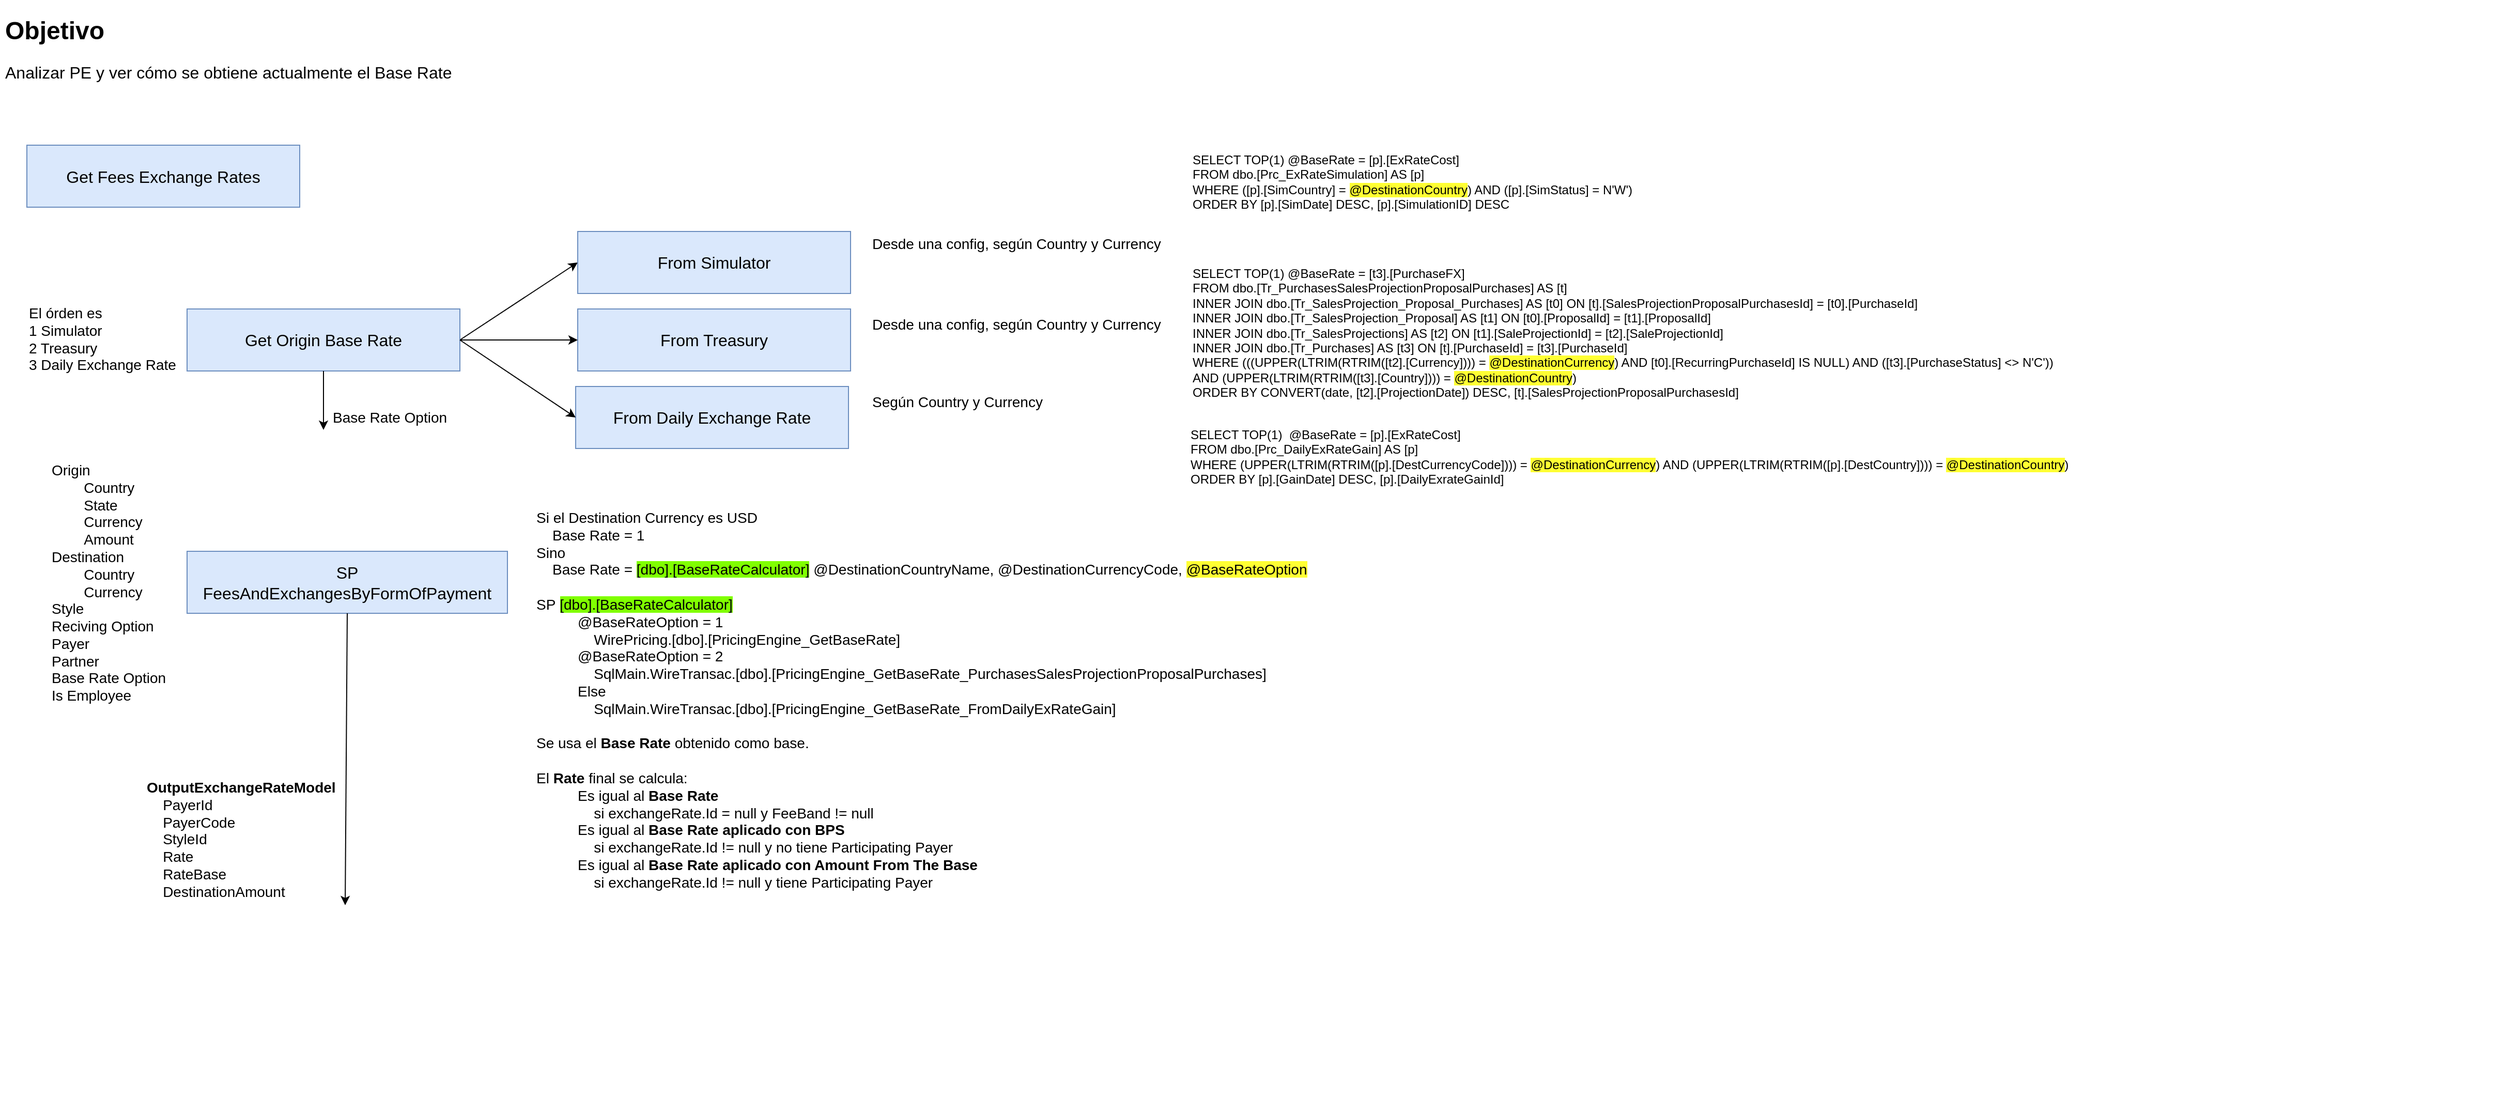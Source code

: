 <mxfile version="21.6.8" type="github" pages="2">
  <diagram name="Página-1" id="OCQVt_zFbdHCXUs0rtO8">
    <mxGraphModel dx="2074" dy="1184" grid="0" gridSize="10" guides="1" tooltips="1" connect="1" arrows="1" fold="1" page="0" pageScale="1" pageWidth="827" pageHeight="1169" math="0" shadow="0">
      <root>
        <mxCell id="0" />
        <mxCell id="1" parent="0" />
        <mxCell id="3WI0bjOclUP90dEZoIG7-1" value="Get Fees Exchange Rates" style="rounded=0;whiteSpace=wrap;html=1;fontSize=16;fillColor=#dae8fc;strokeColor=#6c8ebf;" parent="1" vertex="1">
          <mxGeometry x="-201" y="33.5" width="264" height="60" as="geometry" />
        </mxCell>
        <mxCell id="3WI0bjOclUP90dEZoIG7-7" value="" style="rounded=0;orthogonalLoop=1;jettySize=auto;html=1;entryX=0;entryY=0.5;entryDx=0;entryDy=0;exitX=1;exitY=0.5;exitDx=0;exitDy=0;" parent="1" source="3WI0bjOclUP90dEZoIG7-2" target="3WI0bjOclUP90dEZoIG7-4" edge="1">
          <mxGeometry relative="1" as="geometry" />
        </mxCell>
        <mxCell id="3WI0bjOclUP90dEZoIG7-2" value="Get Origin Base Rate" style="rounded=0;whiteSpace=wrap;html=1;fontSize=16;fillColor=#dae8fc;strokeColor=#6c8ebf;" parent="1" vertex="1">
          <mxGeometry x="-46" y="192" width="264" height="60" as="geometry" />
        </mxCell>
        <mxCell id="3WI0bjOclUP90dEZoIG7-3" value="From Treasury" style="rounded=0;whiteSpace=wrap;html=1;fontSize=16;fillColor=#dae8fc;strokeColor=#6c8ebf;" parent="1" vertex="1">
          <mxGeometry x="332" y="192" width="264" height="60" as="geometry" />
        </mxCell>
        <mxCell id="3WI0bjOclUP90dEZoIG7-4" value="From Simulator" style="rounded=0;whiteSpace=wrap;html=1;fontSize=16;fillColor=#dae8fc;strokeColor=#6c8ebf;" parent="1" vertex="1">
          <mxGeometry x="332" y="117" width="264" height="60" as="geometry" />
        </mxCell>
        <mxCell id="3WI0bjOclUP90dEZoIG7-5" value="From Daily Exchange Rate" style="rounded=0;whiteSpace=wrap;html=1;fontSize=16;fillColor=#dae8fc;strokeColor=#6c8ebf;" parent="1" vertex="1">
          <mxGeometry x="330" y="267" width="264" height="60" as="geometry" />
        </mxCell>
        <mxCell id="3WI0bjOclUP90dEZoIG7-6" value="" style="endArrow=classic;html=1;rounded=0;entryX=0;entryY=0.5;entryDx=0;entryDy=0;exitX=1;exitY=0.5;exitDx=0;exitDy=0;" parent="1" source="3WI0bjOclUP90dEZoIG7-2" target="3WI0bjOclUP90dEZoIG7-3" edge="1">
          <mxGeometry width="50" height="50" relative="1" as="geometry">
            <mxPoint x="267" y="411" as="sourcePoint" />
            <mxPoint x="317" y="361" as="targetPoint" />
          </mxGeometry>
        </mxCell>
        <mxCell id="3WI0bjOclUP90dEZoIG7-8" value="" style="endArrow=classic;html=1;rounded=0;entryX=0;entryY=0.5;entryDx=0;entryDy=0;exitX=1;exitY=0.5;exitDx=0;exitDy=0;" parent="1" source="3WI0bjOclUP90dEZoIG7-2" target="3WI0bjOclUP90dEZoIG7-5" edge="1">
          <mxGeometry width="50" height="50" relative="1" as="geometry">
            <mxPoint x="267" y="411" as="sourcePoint" />
            <mxPoint x="317" y="361" as="targetPoint" />
          </mxGeometry>
        </mxCell>
        <mxCell id="3WI0bjOclUP90dEZoIG7-9" value="SP&lt;br&gt;FeesAndExchangesByFormOfPayment" style="rounded=0;whiteSpace=wrap;html=1;fontSize=16;fillColor=#dae8fc;strokeColor=#6c8ebf;" parent="1" vertex="1">
          <mxGeometry x="-46" y="426.5" width="310" height="60" as="geometry" />
        </mxCell>
        <mxCell id="3WI0bjOclUP90dEZoIG7-10" value="El órden es&amp;nbsp;&lt;br style=&quot;font-size: 14px;&quot;&gt;1 Simulator&lt;br style=&quot;font-size: 14px;&quot;&gt;2 Treasury&lt;br style=&quot;font-size: 14px;&quot;&gt;3 Daily Exchange Rate" style="text;html=1;strokeColor=none;fillColor=none;align=left;verticalAlign=middle;whiteSpace=wrap;rounded=0;fontSize=14;" parent="1" vertex="1">
          <mxGeometry x="-201" y="174" width="155" height="93" as="geometry" />
        </mxCell>
        <mxCell id="3WI0bjOclUP90dEZoIG7-11" value="Origin&lt;br&gt;&lt;span style=&quot;white-space: pre;&quot;&gt;&#x9;&lt;/span&gt;Country&lt;br&gt;&lt;span style=&quot;white-space: pre;&quot;&gt;&#x9;&lt;/span&gt;State&lt;br&gt;&lt;span style=&quot;white-space: pre;&quot;&gt;&#x9;&lt;/span&gt;Currency&lt;br&gt;&lt;span style=&quot;white-space: pre;&quot;&gt;&#x9;&lt;/span&gt;Amount&lt;br&gt;Destination&lt;br&gt;&lt;span style=&quot;white-space: pre;&quot;&gt;&#x9;&lt;/span&gt;Country&lt;br&gt;&lt;span style=&quot;white-space: pre;&quot;&gt;&#x9;&lt;/span&gt;Currency&lt;br&gt;Style&lt;br&gt;Reciving Option&lt;br&gt;Payer&lt;br&gt;Partner&lt;br&gt;Base Rate Option&lt;br&gt;Is Employee" style="text;html=1;strokeColor=none;fillColor=none;align=left;verticalAlign=middle;whiteSpace=wrap;rounded=0;fontSize=14;" parent="1" vertex="1">
          <mxGeometry x="-179" y="323" width="125" height="267" as="geometry" />
        </mxCell>
        <mxCell id="3WI0bjOclUP90dEZoIG7-12" value="Desde una config, según Country y Currency" style="text;html=1;strokeColor=none;fillColor=none;align=left;verticalAlign=middle;whiteSpace=wrap;rounded=0;fontSize=14;" parent="1" vertex="1">
          <mxGeometry x="615" y="113.5" width="368" height="30" as="geometry" />
        </mxCell>
        <mxCell id="3WI0bjOclUP90dEZoIG7-13" value="Desde una config, según Country y Currency" style="text;html=1;strokeColor=none;fillColor=none;align=left;verticalAlign=middle;whiteSpace=wrap;rounded=0;fontSize=14;" parent="1" vertex="1">
          <mxGeometry x="615" y="192" width="317" height="30" as="geometry" />
        </mxCell>
        <mxCell id="3WI0bjOclUP90dEZoIG7-14" value="" style="endArrow=classic;html=1;rounded=0;exitX=0.5;exitY=1;exitDx=0;exitDy=0;" parent="1" source="3WI0bjOclUP90dEZoIG7-2" edge="1">
          <mxGeometry width="50" height="50" relative="1" as="geometry">
            <mxPoint x="407" y="411" as="sourcePoint" />
            <mxPoint x="86" y="309" as="targetPoint" />
          </mxGeometry>
        </mxCell>
        <mxCell id="3WI0bjOclUP90dEZoIG7-15" value="Base Rate Option" style="text;html=1;strokeColor=none;fillColor=none;align=left;verticalAlign=middle;whiteSpace=wrap;rounded=0;fontSize=14;" parent="1" vertex="1">
          <mxGeometry x="93" y="282" width="124" height="30" as="geometry" />
        </mxCell>
        <mxCell id="3WI0bjOclUP90dEZoIG7-16" value="Si el Destination Currency es USD&lt;br&gt;&amp;nbsp;&amp;nbsp;&amp;nbsp;&amp;nbsp;Base Rate = 1&lt;br&gt;Sino&lt;br&gt;&amp;nbsp;&amp;nbsp;&amp;nbsp;&amp;nbsp;Base Rate = &lt;span style=&quot;background-color: rgb(128, 255, 0);&quot;&gt;[dbo].[BaseRateCalculator]&lt;/span&gt; @DestinationCountryName, @DestinationCurrencyCode, &lt;span style=&quot;background-color: rgb(255, 255, 51);&quot;&gt;@BaseRateOption&lt;/span&gt;&lt;br&gt;&amp;nbsp; &amp;nbsp;&lt;br&gt;SP&amp;nbsp;&lt;span style=&quot;background-color: rgb(128, 255, 0);&quot;&gt;[dbo].[BaseRateCalculator]&lt;/span&gt;&lt;br&gt;&lt;blockquote style=&quot;margin: 0 0 0 40px; border: none; padding: 0px;&quot;&gt;&lt;span style=&quot;&quot;&gt;@BaseRateOption = 1&lt;br&gt;&lt;/span&gt;&lt;span style=&quot;&quot;&gt;&lt;span style=&quot;&quot;&gt;&lt;span style=&quot;&quot;&gt;&amp;nbsp;&amp;nbsp;&amp;nbsp;&amp;nbsp;&lt;/span&gt;&lt;/span&gt;WirePricing.[dbo].[PricingEngine_GetBaseRate]&lt;br&gt;&lt;/span&gt;&lt;span style=&quot;&quot;&gt;@BaseRateOption = 2&lt;br&gt;&lt;/span&gt;&lt;span style=&quot;&quot;&gt;&lt;span style=&quot;&quot;&gt;&lt;span style=&quot;&quot;&gt;&amp;nbsp;&amp;nbsp;&amp;nbsp;&amp;nbsp;&lt;/span&gt;&lt;/span&gt;SqlMain.WireTransac.[dbo].[PricingEngine_GetBaseRate_PurchasesSalesProjectionProposalPurchases]&lt;br&gt;&lt;/span&gt;&lt;span style=&quot;&quot;&gt;&lt;span style=&quot;&quot;&gt;Else&lt;br&gt;&lt;/span&gt;&lt;/span&gt;&lt;span style=&quot;&quot;&gt;&lt;span style=&quot;&quot;&gt;&lt;span style=&quot;&quot;&gt;&lt;span style=&quot;&quot;&gt;&lt;span style=&quot;&quot;&gt;&amp;nbsp;&amp;nbsp;&amp;nbsp;&amp;nbsp;&lt;/span&gt;&lt;/span&gt;SqlMain.WireTransac.[dbo].[PricingEngine_GetBaseRate_FromDailyExRateGain]&amp;nbsp;&amp;nbsp;&amp;nbsp;&amp;nbsp;&lt;/span&gt;&lt;/span&gt;&lt;/span&gt;&lt;/blockquote&gt;&lt;br&gt;Se usa el &lt;b&gt;Base Rate&lt;/b&gt; obtenido como base.&lt;br&gt;&lt;br&gt;El &lt;b&gt;Rate &lt;/b&gt;final se calcula:&lt;br&gt;&lt;blockquote style=&quot;margin: 0 0 0 40px; border: none; padding: 0px;&quot;&gt;Es igual al &lt;b&gt;Base Rate&lt;br&gt; &lt;/b&gt;&lt;span style=&quot;&quot;&gt;&lt;span style=&quot;white-space: pre;&quot;&gt;&amp;nbsp;&amp;nbsp;&amp;nbsp;&amp;nbsp;&lt;/span&gt;&lt;/span&gt;si exchangeRate.Id = null y FeeBand != null&lt;br&gt;Es igual al &lt;b&gt;Base Rate aplicado con BPS&lt;br&gt; &lt;/b&gt;&lt;span style=&quot;&quot;&gt;&lt;span style=&quot;white-space: pre;&quot;&gt;&amp;nbsp;&amp;nbsp;&amp;nbsp;&amp;nbsp;&lt;/span&gt;&lt;/span&gt;si exchangeRate.Id != null y no tiene Participating Payer&amp;nbsp;&lt;br&gt;Es igual al &lt;b&gt;Base Rate aplicado con Amount From The Base&lt;br&gt;&lt;/b&gt;&lt;span style=&quot;&quot;&gt;&lt;span style=&quot;white-space: pre;&quot;&gt;&amp;nbsp;&amp;nbsp;&amp;nbsp;&amp;nbsp;&lt;/span&gt;&lt;/span&gt;si exchangeRate.Id != null y tiene Participating Payer&lt;/blockquote&gt;&lt;br&gt;&lt;br&gt;" style="text;html=1;strokeColor=none;fillColor=none;align=left;verticalAlign=top;whiteSpace=wrap;rounded=0;fontSize=14;horizontal=1;" parent="1" vertex="1">
          <mxGeometry x="290" y="379" width="849" height="592" as="geometry" />
        </mxCell>
        <mxCell id="3WI0bjOclUP90dEZoIG7-17" value="&lt;b&gt;OutputExchangeRateModel&lt;/b&gt;&lt;br style=&quot;font-size: 14px;&quot;&gt;&lt;span style=&quot;font-size: 14px;&quot;&gt;&lt;span style=&quot;font-size: 14px;&quot;&gt;&amp;nbsp;&amp;nbsp;&amp;nbsp;&amp;nbsp;&lt;/span&gt;&lt;/span&gt;PayerId&lt;br style=&quot;font-size: 14px;&quot;&gt;&lt;span style=&quot;font-size: 14px;&quot;&gt;&lt;span style=&quot;font-size: 14px;&quot;&gt;&amp;nbsp;&amp;nbsp;&amp;nbsp;&amp;nbsp;&lt;/span&gt;&lt;/span&gt;PayerCode&lt;br style=&quot;font-size: 14px;&quot;&gt;&lt;span style=&quot;font-size: 14px;&quot;&gt;&lt;span style=&quot;font-size: 14px;&quot;&gt;&amp;nbsp;&amp;nbsp;&amp;nbsp;&amp;nbsp;&lt;/span&gt;&lt;/span&gt;StyleId&lt;br style=&quot;font-size: 14px;&quot;&gt;&lt;span style=&quot;font-size: 14px;&quot;&gt;&lt;span style=&quot;font-size: 14px;&quot;&gt;&amp;nbsp;&amp;nbsp;&amp;nbsp;&amp;nbsp;&lt;/span&gt;&lt;/span&gt;Rate&lt;br style=&quot;font-size: 14px;&quot;&gt;&lt;span style=&quot;font-size: 14px;&quot;&gt;&lt;span style=&quot;white-space: pre; font-size: 14px;&quot;&gt;&amp;nbsp;&amp;nbsp;&amp;nbsp;&amp;nbsp;&lt;/span&gt;&lt;/span&gt;RateBase&lt;br style=&quot;font-size: 14px;&quot;&gt;&lt;span style=&quot;font-size: 14px;&quot;&gt;&lt;span style=&quot;white-space: pre; font-size: 14px;&quot;&gt;&amp;nbsp;&amp;nbsp;&amp;nbsp;&amp;nbsp;&lt;/span&gt;&lt;/span&gt;DestinationAmount" style="text;html=1;strokeColor=none;fillColor=none;align=left;verticalAlign=top;whiteSpace=wrap;rounded=0;horizontal=1;fontSize=14;" parent="1" vertex="1">
          <mxGeometry x="-87" y="640" width="218" height="155" as="geometry" />
        </mxCell>
        <mxCell id="3WI0bjOclUP90dEZoIG7-18" value="" style="endArrow=classic;html=1;rounded=0;exitX=0.5;exitY=1;exitDx=0;exitDy=0;" parent="1" source="3WI0bjOclUP90dEZoIG7-9" edge="1">
          <mxGeometry width="50" height="50" relative="1" as="geometry">
            <mxPoint x="97" y="492" as="sourcePoint" />
            <mxPoint x="107" y="769" as="targetPoint" />
          </mxGeometry>
        </mxCell>
        <mxCell id="3WI0bjOclUP90dEZoIG7-19" value="&lt;h1&gt;Objetivo&lt;/h1&gt;&lt;p&gt;&lt;font style=&quot;font-size: 16px;&quot;&gt;Analizar PE y ver cómo se obtiene actualmente el Base Rate&lt;/font&gt;&lt;/p&gt;" style="text;html=1;strokeColor=none;fillColor=none;spacing=5;spacingTop=-20;whiteSpace=wrap;overflow=hidden;rounded=0;" parent="1" vertex="1">
          <mxGeometry x="-227" y="-97" width="963" height="79" as="geometry" />
        </mxCell>
        <mxCell id="DYW4CAa3zaAFY--6UjeH-1" value="Según Country y Currency" style="text;html=1;strokeColor=none;fillColor=none;align=left;verticalAlign=middle;whiteSpace=wrap;rounded=0;fontSize=14;" vertex="1" parent="1">
          <mxGeometry x="615" y="267" width="317" height="30" as="geometry" />
        </mxCell>
        <mxCell id="DYW4CAa3zaAFY--6UjeH-2" value="&lt;div&gt;SELECT TOP(1) @BaseRate = [p].[ExRateCost]&lt;/div&gt;&lt;div&gt;FROM dbo.[Prc_ExRateSimulation] AS [p]&lt;span style=&quot;&quot;&gt;&lt;/span&gt;&lt;/div&gt;&lt;div&gt;WHERE ([p].[SimCountry] = &lt;span style=&quot;background-color: rgb(255, 255, 51);&quot;&gt;@DestinationCountry&lt;/span&gt;) AND ([p].[SimStatus] = N&#39;W&#39;)&lt;/div&gt;&lt;div&gt;&lt;span style=&quot;&quot;&gt;ORDER BY [p].[SimDate] DESC, [p].[SimulationID] DESC&lt;/span&gt;&lt;/div&gt;" style="text;html=1;strokeColor=none;fillColor=none;align=left;verticalAlign=top;whiteSpace=wrap;rounded=0;" vertex="1" parent="1">
          <mxGeometry x="925" y="33.5" width="580" height="83.5" as="geometry" />
        </mxCell>
        <mxCell id="DYW4CAa3zaAFY--6UjeH-3" value="&lt;div&gt;SELECT TOP(1) @BaseRate = [t3].[PurchaseFX]&lt;/div&gt;&lt;div&gt;FROM dbo.[Tr_PurchasesSalesProjectionProposalPurchases] AS [t]&lt;span style=&quot;&quot;&gt;&lt;/span&gt;&lt;/div&gt;&lt;div&gt;&lt;span style=&quot;&quot;&gt;INNER JOIN dbo.[Tr_SalesProjection_Proposal_Purchases] AS [t0] ON [t].[SalesProjectionProposalPurchasesId] = [t0].[PurchaseId]&lt;/span&gt;&lt;/div&gt;&lt;div&gt;&lt;span style=&quot;&quot;&gt;INNER JOIN dbo.[Tr_SalesProjection_Proposal] AS [t1] ON [t0].[ProposalId] = [t1].[ProposalId]&lt;/span&gt;&lt;/div&gt;&lt;div&gt;&lt;span style=&quot;&quot;&gt;INNER JOIN dbo.[Tr_SalesProjections] AS [t2] ON [t1].[SaleProjectionId] = [t2].[SaleProjectionId]&lt;/span&gt;&lt;/div&gt;&lt;div&gt;&lt;span style=&quot;&quot;&gt;INNER JOIN dbo.[Tr_Purchases] AS [t3] ON [t].[PurchaseId] = [t3].[PurchaseId]&lt;/span&gt;&lt;/div&gt;&lt;div&gt;WHERE (((UPPER(LTRIM(RTRIM([t2].[Currency]))) = &lt;span style=&quot;background-color: rgb(255, 255, 51);&quot;&gt;@DestinationCurrency&lt;/span&gt;) AND [t0].[RecurringPurchaseId] IS NULL) AND ([t3].[PurchaseStatus] &amp;lt;&amp;gt; N&#39;C&#39;))&amp;nbsp;&lt;/div&gt;&lt;div&gt;AND (UPPER(LTRIM(RTRIM([t3].[Country]))) = &lt;span style=&quot;background-color: rgb(255, 255, 51);&quot;&gt;@DestinationCountry&lt;/span&gt;)&lt;/div&gt;&lt;div&gt;&lt;span style=&quot;&quot;&gt;ORDER BY CONVERT(date, [t2].[ProjectionDate]) DESC, [t].[SalesProjectionProposalPurchasesId]&lt;/span&gt;&lt;/div&gt;" style="text;html=1;strokeColor=none;fillColor=none;align=left;verticalAlign=top;whiteSpace=wrap;rounded=0;" vertex="1" parent="1">
          <mxGeometry x="925" y="143.5" width="1266" height="143" as="geometry" />
        </mxCell>
        <mxCell id="DYW4CAa3zaAFY--6UjeH-4" value="&lt;div&gt;SELECT TOP(1)&amp;nbsp; @BaseRate = [p].[ExRateCost]&lt;/div&gt;&lt;div&gt;FROM dbo.[Prc_DailyExRateGain] AS [p]&lt;span style=&quot;&quot;&gt;&lt;/span&gt;&lt;/div&gt;&lt;div&gt;WHERE (UPPER(LTRIM(RTRIM([p].[DestCurrencyCode]))) = &lt;span style=&quot;background-color: rgb(255, 255, 51);&quot;&gt;@DestinationCurrency&lt;/span&gt;) AND (UPPER(LTRIM(RTRIM([p].[DestCountry]))) = &lt;span style=&quot;background-color: rgb(255, 255, 51);&quot;&gt;@DestinationCountry&lt;/span&gt;)&lt;/div&gt;&lt;div&gt;&lt;span style=&quot;&quot;&gt;ORDER BY [p].[GainDate] DESC, [p].[DailyExrateGainId]&lt;/span&gt;&lt;/div&gt;" style="text;html=1;strokeColor=none;fillColor=none;align=left;verticalAlign=top;whiteSpace=wrap;rounded=0;" vertex="1" parent="1">
          <mxGeometry x="923" y="300" width="1266" height="82" as="geometry" />
        </mxCell>
      </root>
    </mxGraphModel>
  </diagram>
  <diagram id="I3klw0tIuXF-IG3VvV1k" name="Página-2">
    <mxGraphModel dx="2874" dy="1184" grid="0" gridSize="10" guides="1" tooltips="1" connect="1" arrows="1" fold="1" page="0" pageScale="1" pageWidth="827" pageHeight="1169" math="0" shadow="0">
      <root>
        <mxCell id="0" />
        <mxCell id="1" parent="0" />
        <mxCell id="RFXM7rYlNF7DJsxFUGoo-1" value="Payers API&lt;br&gt;GET /api/banks" style="rounded=0;whiteSpace=wrap;html=1;fontSize=16;fillColor=#dae8fc;strokeColor=#6c8ebf;" vertex="1" parent="1">
          <mxGeometry x="-440" y="142" width="264" height="60" as="geometry" />
        </mxCell>
        <mxCell id="2DPNLBjlpTul-_Ri6KPm-1" value="Wiresearch&lt;br&gt;View&amp;nbsp;ViewPayersForBankDeposit" style="rounded=0;whiteSpace=wrap;html=1;fontSize=16;fillColor=#dae8fc;strokeColor=#6c8ebf;" vertex="1" parent="1">
          <mxGeometry x="-133" y="231" width="264" height="60" as="geometry" />
        </mxCell>
        <mxCell id="2DPNLBjlpTul-_Ri6KPm-3" value="" style="endArrow=classic;html=1;rounded=0;exitX=0;exitY=0.75;exitDx=0;exitDy=0;entryX=1;entryY=0.5;entryDx=0;entryDy=0;" edge="1" parent="1" source="2DPNLBjlpTul-_Ri6KPm-1" target="2DPNLBjlpTul-_Ri6KPm-5">
          <mxGeometry width="50" height="50" relative="1" as="geometry">
            <mxPoint x="157" y="428" as="sourcePoint" />
            <mxPoint x="-370" y="348" as="targetPoint" />
          </mxGeometry>
        </mxCell>
        <mxCell id="2DPNLBjlpTul-_Ri6KPm-4" value="listado" style="edgeLabel;html=1;align=center;verticalAlign=middle;resizable=0;points=[];fontSize=13;" vertex="1" connectable="0" parent="2DPNLBjlpTul-_Ri6KPm-3">
          <mxGeometry x="0.432" y="-1" relative="1" as="geometry">
            <mxPoint x="-7" y="-20" as="offset" />
          </mxGeometry>
        </mxCell>
        <mxCell id="2DPNLBjlpTul-_Ri6KPm-5" value="Payer Bank" style="rounded=0;whiteSpace=wrap;html=1;verticalAlign=middle;align=center;fontSize=13;" vertex="1" parent="1">
          <mxGeometry x="-318" y="291" width="125" height="30" as="geometry" />
        </mxCell>
        <mxCell id="2DPNLBjlpTul-_Ri6KPm-6" value="Pricing Engine API&lt;br&gt;GET&lt;br&gt;PricingEngine/GetExchangeRates" style="rounded=0;whiteSpace=wrap;html=1;fontSize=16;fillColor=#dae8fc;strokeColor=#6c8ebf;" vertex="1" parent="1">
          <mxGeometry x="-133" y="378" width="264" height="60" as="geometry" />
        </mxCell>
        <mxCell id="2DPNLBjlpTul-_Ri6KPm-7" value="Pricing Engine API&lt;br style=&quot;font-size: 13px;&quot;&gt;GET&lt;br style=&quot;font-size: 13px;&quot;&gt;PricingEngine/GetExchangeRates ByPayers" style="rounded=0;whiteSpace=wrap;html=1;fontSize=13;fillColor=#dae8fc;strokeColor=#6c8ebf;" vertex="1" parent="1">
          <mxGeometry x="-133" y="500" width="264" height="60" as="geometry" />
        </mxCell>
        <mxCell id="2DPNLBjlpTul-_Ri6KPm-8" value="Solo obtiene los payers que son PP" style="text;html=1;strokeColor=none;fillColor=none;align=center;verticalAlign=middle;whiteSpace=wrap;rounded=0;fontSize=13;" vertex="1" parent="1">
          <mxGeometry x="141" y="515" width="139" height="30" as="geometry" />
        </mxCell>
        <mxCell id="2DPNLBjlpTul-_Ri6KPm-9" value="" style="endArrow=classic;html=1;rounded=0;exitX=0;exitY=0.75;exitDx=0;exitDy=0;" edge="1" parent="1" source="2DPNLBjlpTul-_Ri6KPm-6">
          <mxGeometry width="50" height="50" relative="1" as="geometry">
            <mxPoint x="37" y="528" as="sourcePoint" />
            <mxPoint x="-249" y="423" as="targetPoint" />
          </mxGeometry>
        </mxCell>
        <mxCell id="2DPNLBjlpTul-_Ri6KPm-10" value="Ej: 12.92" style="edgeLabel;html=1;align=center;verticalAlign=middle;resizable=0;points=[];fontSize=13;" vertex="1" connectable="0" parent="2DPNLBjlpTul-_Ri6KPm-9">
          <mxGeometry x="0.31" y="-1" relative="1" as="geometry">
            <mxPoint x="-16" y="-18" as="offset" />
          </mxGeometry>
        </mxCell>
        <mxCell id="2DPNLBjlpTul-_Ri6KPm-12" value="Payer Bank&lt;br&gt;Rate" style="rounded=0;whiteSpace=wrap;html=1;verticalAlign=top;align=center;fontSize=13;" vertex="1" parent="1">
          <mxGeometry x="-318" y="555" width="125" height="40" as="geometry" />
        </mxCell>
        <mxCell id="2DPNLBjlpTul-_Ri6KPm-13" value="" style="endArrow=classic;html=1;rounded=0;exitX=0;exitY=0.75;exitDx=0;exitDy=0;entryX=1;entryY=0.5;entryDx=0;entryDy=0;" edge="1" parent="1" source="2DPNLBjlpTul-_Ri6KPm-7" target="2DPNLBjlpTul-_Ri6KPm-12">
          <mxGeometry width="50" height="50" relative="1" as="geometry">
            <mxPoint x="-123" y="286" as="sourcePoint" />
            <mxPoint x="-183" y="317" as="targetPoint" />
          </mxGeometry>
        </mxCell>
        <mxCell id="2DPNLBjlpTul-_Ri6KPm-14" value="listado" style="edgeLabel;html=1;align=center;verticalAlign=middle;resizable=0;points=[];fontSize=13;" vertex="1" connectable="0" parent="2DPNLBjlpTul-_Ri6KPm-13">
          <mxGeometry x="0.432" y="-1" relative="1" as="geometry">
            <mxPoint x="-6" y="-26" as="offset" />
          </mxGeometry>
        </mxCell>
        <mxCell id="2DPNLBjlpTul-_Ri6KPm-15" value="Aca se obtiene un rate general para todos los pagadores, cómo diferencio de un pagador no imx?" style="text;html=1;strokeColor=none;fillColor=none;align=left;verticalAlign=middle;whiteSpace=wrap;rounded=0;fontSize=13;labelBackgroundColor=#FFCCCC;" vertex="1" parent="1">
          <mxGeometry x="141" y="383" width="475" height="30" as="geometry" />
        </mxCell>
        <mxCell id="2DPNLBjlpTul-_Ri6KPm-17" value="Del listado de Payers que se obtiene, se itera y se verifica si es PP&lt;br&gt;Si es PP se aplica el rate obtenido en el listado de Get Rates By Payers&lt;br&gt;Si no es PP se aplica el rate obtenido en Get Fx Rate" style="text;html=1;strokeColor=none;fillColor=none;align=left;verticalAlign=top;whiteSpace=wrap;rounded=0;fontSize=13;" vertex="1" parent="1">
          <mxGeometry x="-408" y="652" width="553" height="30" as="geometry" />
        </mxCell>
        <mxCell id="2DPNLBjlpTul-_Ri6KPm-18" value="Capaz en este punto se puede ir a la tabla Prc_FxBase para verificar si existe un FxSource distinto a Imx para el destino.&lt;br&gt;Si existe entonces se podria aplicar el valor de FxBase.&lt;br&gt;Pero también hay que aplicar el proceso de BPS si el AllowBPS = true" style="text;html=1;strokeColor=none;fillColor=none;align=left;verticalAlign=top;whiteSpace=wrap;rounded=0;fontSize=13;labelBackgroundColor=#80FF00;" vertex="1" parent="1">
          <mxGeometry x="141" y="415" width="553" height="30" as="geometry" />
        </mxCell>
        <mxCell id="EVo8pNsg1WMPFgOCAEa_-4" value="" style="group" vertex="1" connectable="0" parent="1">
          <mxGeometry x="-870" y="-16" width="334" height="326" as="geometry" />
        </mxCell>
        <mxCell id="EVo8pNsg1WMPFgOCAEa_-5" value="WirePricing&lt;br&gt;Prc_FxBase" style="shape=cylinder3;whiteSpace=wrap;html=1;boundedLbl=1;backgroundOutline=1;size=15;fillColor=#d5e8d4;strokeColor=#82b366;" vertex="1" parent="EVo8pNsg1WMPFgOCAEa_-4">
          <mxGeometry x="42" y="158" width="97" height="122" as="geometry" />
        </mxCell>
        <mxCell id="EVo8pNsg1WMPFgOCAEa_-6" value="AllowBPS" style="ellipse;whiteSpace=wrap;html=1;" vertex="1" parent="EVo8pNsg1WMPFgOCAEa_-4">
          <mxGeometry y="52" width="73" height="53" as="geometry" />
        </mxCell>
        <mxCell id="EVo8pNsg1WMPFgOCAEa_-7" value="FxSource" style="ellipse;whiteSpace=wrap;html=1;" vertex="1" parent="EVo8pNsg1WMPFgOCAEa_-4">
          <mxGeometry x="97" y="52" width="73" height="53" as="geometry" />
        </mxCell>
        <mxCell id="EVo8pNsg1WMPFgOCAEa_-8" value="DestCountry" style="ellipse;whiteSpace=wrap;html=1;" vertex="1" parent="EVo8pNsg1WMPFgOCAEa_-4">
          <mxGeometry x="180" y="77" width="73" height="53" as="geometry" />
        </mxCell>
        <mxCell id="EVo8pNsg1WMPFgOCAEa_-9" value="AgPayerCode" style="ellipse;whiteSpace=wrap;html=1;" vertex="1" parent="EVo8pNsg1WMPFgOCAEa_-4">
          <mxGeometry x="249" y="204" width="85" height="54" as="geometry" />
        </mxCell>
        <mxCell id="EVo8pNsg1WMPFgOCAEa_-10" value="DestCurrency" style="ellipse;whiteSpace=wrap;html=1;" vertex="1" parent="EVo8pNsg1WMPFgOCAEa_-4">
          <mxGeometry x="222" y="137" width="84" height="55" as="geometry" />
        </mxCell>
        <mxCell id="EVo8pNsg1WMPFgOCAEa_-11" value="FxBase" style="ellipse;whiteSpace=wrap;html=1;" vertex="1" parent="EVo8pNsg1WMPFgOCAEa_-4">
          <mxGeometry x="251" y="273" width="73" height="53" as="geometry" />
        </mxCell>
        <mxCell id="EVo8pNsg1WMPFgOCAEa_-12" value="Imx" style="text;html=1;strokeColor=none;fillColor=none;align=center;verticalAlign=middle;whiteSpace=wrap;rounded=0;" vertex="1" parent="EVo8pNsg1WMPFgOCAEa_-4">
          <mxGeometry x="108" width="60" height="30" as="geometry" />
        </mxCell>
        <mxCell id="EVo8pNsg1WMPFgOCAEa_-13" value="Visa" style="text;html=1;strokeColor=none;fillColor=none;align=center;verticalAlign=middle;whiteSpace=wrap;rounded=0;" vertex="1" parent="EVo8pNsg1WMPFgOCAEa_-4">
          <mxGeometry x="159" y="13" width="60" height="30" as="geometry" />
        </mxCell>
        <mxCell id="EVo8pNsg1WMPFgOCAEa_-14" value="" style="endArrow=none;html=1;rounded=0;entryX=0.5;entryY=0;entryDx=0;entryDy=0;exitX=0.5;exitY=1;exitDx=0;exitDy=0;" edge="1" parent="EVo8pNsg1WMPFgOCAEa_-4" source="EVo8pNsg1WMPFgOCAEa_-12" target="EVo8pNsg1WMPFgOCAEa_-7">
          <mxGeometry width="50" height="50" relative="1" as="geometry">
            <mxPoint x="429" y="321" as="sourcePoint" />
            <mxPoint x="479" y="271" as="targetPoint" />
          </mxGeometry>
        </mxCell>
        <mxCell id="EVo8pNsg1WMPFgOCAEa_-15" value="" style="endArrow=none;html=1;rounded=0;exitX=0.5;exitY=0;exitDx=0;exitDy=0;entryX=0;entryY=0.75;entryDx=0;entryDy=0;" edge="1" parent="EVo8pNsg1WMPFgOCAEa_-4" source="EVo8pNsg1WMPFgOCAEa_-7" target="EVo8pNsg1WMPFgOCAEa_-13">
          <mxGeometry width="50" height="50" relative="1" as="geometry">
            <mxPoint x="429" y="321" as="sourcePoint" />
            <mxPoint x="479" y="271" as="targetPoint" />
          </mxGeometry>
        </mxCell>
        <mxCell id="EVo8pNsg1WMPFgOCAEa_-16" value="" style="endArrow=none;html=1;rounded=0;entryX=0.5;entryY=1;entryDx=0;entryDy=0;exitX=0.5;exitY=0;exitDx=0;exitDy=0;exitPerimeter=0;" edge="1" parent="EVo8pNsg1WMPFgOCAEa_-4" source="EVo8pNsg1WMPFgOCAEa_-5" target="EVo8pNsg1WMPFgOCAEa_-6">
          <mxGeometry width="50" height="50" relative="1" as="geometry">
            <mxPoint x="471" y="238" as="sourcePoint" />
            <mxPoint x="521" y="188" as="targetPoint" />
          </mxGeometry>
        </mxCell>
        <mxCell id="EVo8pNsg1WMPFgOCAEa_-17" value="" style="endArrow=none;html=1;rounded=0;exitX=0.5;exitY=0;exitDx=0;exitDy=0;exitPerimeter=0;entryX=0.5;entryY=1;entryDx=0;entryDy=0;" edge="1" parent="EVo8pNsg1WMPFgOCAEa_-4" source="EVo8pNsg1WMPFgOCAEa_-5" target="EVo8pNsg1WMPFgOCAEa_-7">
          <mxGeometry width="50" height="50" relative="1" as="geometry">
            <mxPoint x="471" y="238" as="sourcePoint" />
            <mxPoint x="521" y="188" as="targetPoint" />
          </mxGeometry>
        </mxCell>
        <mxCell id="EVo8pNsg1WMPFgOCAEa_-18" value="" style="endArrow=none;html=1;rounded=0;exitX=0.5;exitY=0;exitDx=0;exitDy=0;exitPerimeter=0;entryX=0;entryY=1;entryDx=0;entryDy=0;" edge="1" parent="EVo8pNsg1WMPFgOCAEa_-4" source="EVo8pNsg1WMPFgOCAEa_-5" target="EVo8pNsg1WMPFgOCAEa_-8">
          <mxGeometry width="50" height="50" relative="1" as="geometry">
            <mxPoint x="471" y="238" as="sourcePoint" />
            <mxPoint x="521" y="188" as="targetPoint" />
          </mxGeometry>
        </mxCell>
        <mxCell id="EVo8pNsg1WMPFgOCAEa_-19" value="" style="endArrow=none;html=1;rounded=0;exitX=1;exitY=0.5;exitDx=0;exitDy=0;exitPerimeter=0;entryX=0;entryY=0.5;entryDx=0;entryDy=0;" edge="1" parent="EVo8pNsg1WMPFgOCAEa_-4" source="EVo8pNsg1WMPFgOCAEa_-5" target="EVo8pNsg1WMPFgOCAEa_-10">
          <mxGeometry width="50" height="50" relative="1" as="geometry">
            <mxPoint x="471" y="238" as="sourcePoint" />
            <mxPoint x="521" y="188" as="targetPoint" />
          </mxGeometry>
        </mxCell>
        <mxCell id="EVo8pNsg1WMPFgOCAEa_-20" value="" style="endArrow=none;html=1;rounded=0;exitX=1;exitY=0.5;exitDx=0;exitDy=0;exitPerimeter=0;entryX=0;entryY=0.5;entryDx=0;entryDy=0;" edge="1" parent="EVo8pNsg1WMPFgOCAEa_-4" source="EVo8pNsg1WMPFgOCAEa_-5" target="EVo8pNsg1WMPFgOCAEa_-9">
          <mxGeometry width="50" height="50" relative="1" as="geometry">
            <mxPoint x="471" y="238" as="sourcePoint" />
            <mxPoint x="521" y="188" as="targetPoint" />
          </mxGeometry>
        </mxCell>
        <mxCell id="EVo8pNsg1WMPFgOCAEa_-21" value="" style="endArrow=none;html=1;rounded=0;exitX=1;exitY=0.5;exitDx=0;exitDy=0;exitPerimeter=0;" edge="1" parent="EVo8pNsg1WMPFgOCAEa_-4" source="EVo8pNsg1WMPFgOCAEa_-5" target="EVo8pNsg1WMPFgOCAEa_-11">
          <mxGeometry width="50" height="50" relative="1" as="geometry">
            <mxPoint x="471" y="238" as="sourcePoint" />
            <mxPoint x="521" y="188" as="targetPoint" />
          </mxGeometry>
        </mxCell>
        <mxCell id="EVo8pNsg1WMPFgOCAEa_-22" value="Proceso&lt;br&gt;Get Rate" style="rounded=0;whiteSpace=wrap;html=1;fontSize=16;fillColor=#dae8fc;strokeColor=#6c8ebf;" vertex="1" parent="1">
          <mxGeometry x="-812" y="392" width="264" height="60" as="geometry" />
        </mxCell>
        <mxCell id="EVo8pNsg1WMPFgOCAEa_-23" value="" style="endArrow=classic;html=1;rounded=0;exitX=0.5;exitY=0;exitDx=0;exitDy=0;entryX=0.5;entryY=1;entryDx=0;entryDy=0;entryPerimeter=0;" edge="1" parent="1" source="EVo8pNsg1WMPFgOCAEa_-22" target="EVo8pNsg1WMPFgOCAEa_-5">
          <mxGeometry width="50" height="50" relative="1" as="geometry">
            <mxPoint x="-987" y="354" as="sourcePoint" />
            <mxPoint x="-937" y="304" as="targetPoint" />
          </mxGeometry>
        </mxCell>
        <mxCell id="EVo8pNsg1WMPFgOCAEa_-24" value="Dest&lt;br&gt;&lt;span style=&quot;white-space: pre;&quot;&gt;&#x9;&lt;/span&gt;Country&lt;br&gt;&lt;span style=&quot;white-space: pre;&quot;&gt;&#x9;&lt;/span&gt;Currency" style="text;html=1;strokeColor=none;fillColor=none;align=left;verticalAlign=middle;whiteSpace=wrap;rounded=0;fontSize=14;" vertex="1" parent="1">
          <mxGeometry x="-938" y="365" width="110" height="58.5" as="geometry" />
        </mxCell>
        <mxCell id="EVo8pNsg1WMPFgOCAEa_-25" value="" style="endArrow=classic;html=1;rounded=0;exitX=1;exitY=0.5;exitDx=0;exitDy=0;" edge="1" parent="1" source="EVo8pNsg1WMPFgOCAEa_-22">
          <mxGeometry width="50" height="50" relative="1" as="geometry">
            <mxPoint x="-1016" y="346" as="sourcePoint" />
            <mxPoint x="-391" y="422" as="targetPoint" />
          </mxGeometry>
        </mxCell>
        <mxCell id="EVo8pNsg1WMPFgOCAEa_-26" value="FxSource = [ Imx | Visa ]&lt;br&gt;FxBase&lt;br&gt;AllowBPS" style="text;html=1;strokeColor=none;fillColor=none;align=left;verticalAlign=middle;whiteSpace=wrap;rounded=0;fontSize=14;" vertex="1" parent="1">
          <mxGeometry x="-544" y="404" width="155" height="93" as="geometry" />
        </mxCell>
        <mxCell id="EVo8pNsg1WMPFgOCAEa_-27" value="" style="endArrow=classic;html=1;rounded=0;entryX=0;entryY=0.5;entryDx=0;entryDy=0;" edge="1" parent="1" target="EVo8pNsg1WMPFgOCAEa_-22">
          <mxGeometry width="50" height="50" relative="1" as="geometry">
            <mxPoint x="-940" y="422" as="sourcePoint" />
            <mxPoint x="-740" y="537" as="targetPoint" />
          </mxGeometry>
        </mxCell>
        <mxCell id="kwfKW_DqGkIRnR6Lc1RT-1" value="Se necesita indicar que un banco es de visa o de imx para aplicar el rate correcto" style="text;html=1;strokeColor=none;fillColor=none;align=left;verticalAlign=middle;whiteSpace=wrap;rounded=0;fontSize=13;labelBackgroundColor=#FFCCCC;" vertex="1" parent="1">
          <mxGeometry x="145" y="261" width="475" height="30" as="geometry" />
        </mxCell>
      </root>
    </mxGraphModel>
  </diagram>
</mxfile>
